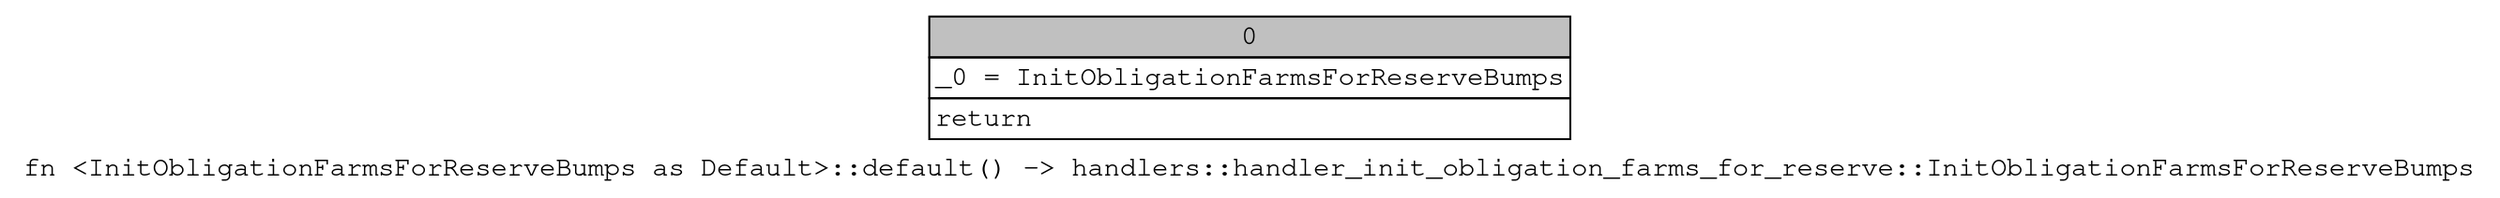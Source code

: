 digraph Mir_0_4088 {
    graph [fontname="Courier, monospace"];
    node [fontname="Courier, monospace"];
    edge [fontname="Courier, monospace"];
    label=<fn &lt;InitObligationFarmsForReserveBumps as Default&gt;::default() -&gt; handlers::handler_init_obligation_farms_for_reserve::InitObligationFarmsForReserveBumps<br align="left"/>>;
    bb0__0_4088 [shape="none", label=<<table border="0" cellborder="1" cellspacing="0"><tr><td bgcolor="gray" align="center" colspan="1">0</td></tr><tr><td align="left" balign="left">_0 = InitObligationFarmsForReserveBumps<br/></td></tr><tr><td align="left">return</td></tr></table>>];
}
